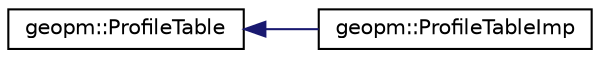 digraph "Graphical Class Hierarchy"
{
  edge [fontname="Helvetica",fontsize="10",labelfontname="Helvetica",labelfontsize="10"];
  node [fontname="Helvetica",fontsize="10",shape=record];
  rankdir="LR";
  Node0 [label="geopm::ProfileTable",height=0.2,width=0.4,color="black", fillcolor="white", style="filled",URL="$classgeopm_1_1_profile_table.html",tooltip="Container for multi-threaded or multi-process producer consumer data exchange. "];
  Node0 -> Node1 [dir="back",color="midnightblue",fontsize="10",style="solid",fontname="Helvetica"];
  Node1 [label="geopm::ProfileTableImp",height=0.2,width=0.4,color="black", fillcolor="white", style="filled",URL="$classgeopm_1_1_profile_table_imp.html"];
}
